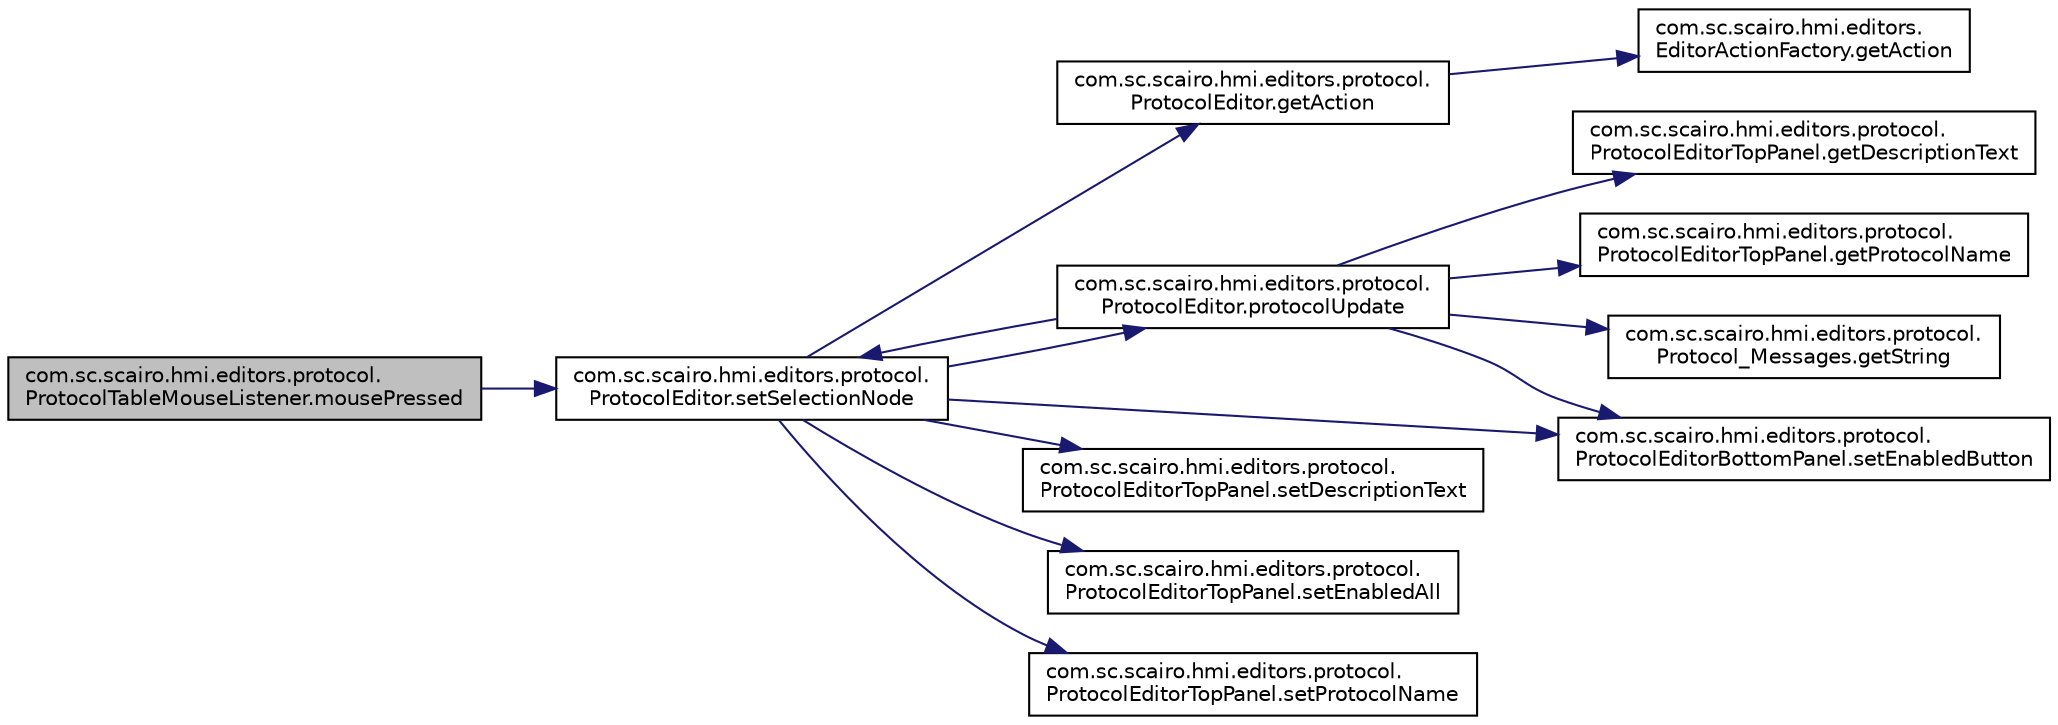 digraph "com.sc.scairo.hmi.editors.protocol.ProtocolTableMouseListener.mousePressed"
{
 // LATEX_PDF_SIZE
  edge [fontname="Helvetica",fontsize="10",labelfontname="Helvetica",labelfontsize="10"];
  node [fontname="Helvetica",fontsize="10",shape=record];
  rankdir="LR";
  Node1 [label="com.sc.scairo.hmi.editors.protocol.\lProtocolTableMouseListener.mousePressed",height=0.2,width=0.4,color="black", fillcolor="grey75", style="filled", fontcolor="black",tooltip=" "];
  Node1 -> Node2 [color="midnightblue",fontsize="10",style="solid",fontname="Helvetica"];
  Node2 [label="com.sc.scairo.hmi.editors.protocol.\lProtocolEditor.setSelectionNode",height=0.2,width=0.4,color="black", fillcolor="white", style="filled",URL="$classcom_1_1sc_1_1scairo_1_1hmi_1_1editors_1_1protocol_1_1_protocol_editor.html#a1723b60805fab44f6de5952bb676b9a0",tooltip=" "];
  Node2 -> Node3 [color="midnightblue",fontsize="10",style="solid",fontname="Helvetica"];
  Node3 [label="com.sc.scairo.hmi.editors.protocol.\lProtocolEditor.getAction",height=0.2,width=0.4,color="black", fillcolor="white", style="filled",URL="$classcom_1_1sc_1_1scairo_1_1hmi_1_1editors_1_1protocol_1_1_protocol_editor.html#a257bf75df9468407406c8fa51dea23b4",tooltip=" "];
  Node3 -> Node4 [color="midnightblue",fontsize="10",style="solid",fontname="Helvetica"];
  Node4 [label="com.sc.scairo.hmi.editors.\lEditorActionFactory.getAction",height=0.2,width=0.4,color="black", fillcolor="white", style="filled",URL="$classcom_1_1sc_1_1scairo_1_1hmi_1_1editors_1_1_editor_action_factory.html#ae5db55316c5c2a4bf84ca10576f32345",tooltip=" "];
  Node2 -> Node5 [color="midnightblue",fontsize="10",style="solid",fontname="Helvetica"];
  Node5 [label="com.sc.scairo.hmi.editors.protocol.\lProtocolEditor.protocolUpdate",height=0.2,width=0.4,color="black", fillcolor="white", style="filled",URL="$classcom_1_1sc_1_1scairo_1_1hmi_1_1editors_1_1protocol_1_1_protocol_editor.html#a733b25e9de9f99fc12e2b9ec2119e6c0",tooltip=" "];
  Node5 -> Node6 [color="midnightblue",fontsize="10",style="solid",fontname="Helvetica"];
  Node6 [label="com.sc.scairo.hmi.editors.protocol.\lProtocolEditorTopPanel.getDescriptionText",height=0.2,width=0.4,color="black", fillcolor="white", style="filled",URL="$classcom_1_1sc_1_1scairo_1_1hmi_1_1editors_1_1protocol_1_1_protocol_editor_top_panel.html#a3273599e8ef40391e3638429390de825",tooltip=" "];
  Node5 -> Node7 [color="midnightblue",fontsize="10",style="solid",fontname="Helvetica"];
  Node7 [label="com.sc.scairo.hmi.editors.protocol.\lProtocolEditorTopPanel.getProtocolName",height=0.2,width=0.4,color="black", fillcolor="white", style="filled",URL="$classcom_1_1sc_1_1scairo_1_1hmi_1_1editors_1_1protocol_1_1_protocol_editor_top_panel.html#a44251aa2c4e1a4f759e7586e33c980e2",tooltip=" "];
  Node5 -> Node8 [color="midnightblue",fontsize="10",style="solid",fontname="Helvetica"];
  Node8 [label="com.sc.scairo.hmi.editors.protocol.\lProtocol_Messages.getString",height=0.2,width=0.4,color="black", fillcolor="white", style="filled",URL="$classcom_1_1sc_1_1scairo_1_1hmi_1_1editors_1_1protocol_1_1_protocol___messages.html#a5d20fcdc2e07d3e472deda704542d02d",tooltip=" "];
  Node5 -> Node9 [color="midnightblue",fontsize="10",style="solid",fontname="Helvetica"];
  Node9 [label="com.sc.scairo.hmi.editors.protocol.\lProtocolEditorBottomPanel.setEnabledButton",height=0.2,width=0.4,color="black", fillcolor="white", style="filled",URL="$classcom_1_1sc_1_1scairo_1_1hmi_1_1editors_1_1protocol_1_1_protocol_editor_bottom_panel.html#ae202cb967ec303a5a915258c488547d6",tooltip=" "];
  Node5 -> Node2 [color="midnightblue",fontsize="10",style="solid",fontname="Helvetica"];
  Node2 -> Node10 [color="midnightblue",fontsize="10",style="solid",fontname="Helvetica"];
  Node10 [label="com.sc.scairo.hmi.editors.protocol.\lProtocolEditorTopPanel.setDescriptionText",height=0.2,width=0.4,color="black", fillcolor="white", style="filled",URL="$classcom_1_1sc_1_1scairo_1_1hmi_1_1editors_1_1protocol_1_1_protocol_editor_top_panel.html#a88537fa38a81438f8859fab5e6f7d420",tooltip=" "];
  Node2 -> Node11 [color="midnightblue",fontsize="10",style="solid",fontname="Helvetica"];
  Node11 [label="com.sc.scairo.hmi.editors.protocol.\lProtocolEditorTopPanel.setEnabledAll",height=0.2,width=0.4,color="black", fillcolor="white", style="filled",URL="$classcom_1_1sc_1_1scairo_1_1hmi_1_1editors_1_1protocol_1_1_protocol_editor_top_panel.html#acf667b66ec7d1019847bdeac535d53f7",tooltip=" "];
  Node2 -> Node9 [color="midnightblue",fontsize="10",style="solid",fontname="Helvetica"];
  Node2 -> Node12 [color="midnightblue",fontsize="10",style="solid",fontname="Helvetica"];
  Node12 [label="com.sc.scairo.hmi.editors.protocol.\lProtocolEditorTopPanel.setProtocolName",height=0.2,width=0.4,color="black", fillcolor="white", style="filled",URL="$classcom_1_1sc_1_1scairo_1_1hmi_1_1editors_1_1protocol_1_1_protocol_editor_top_panel.html#ad7a15291b3376a3c8eef4e42ea8bc5ae",tooltip=" "];
}
